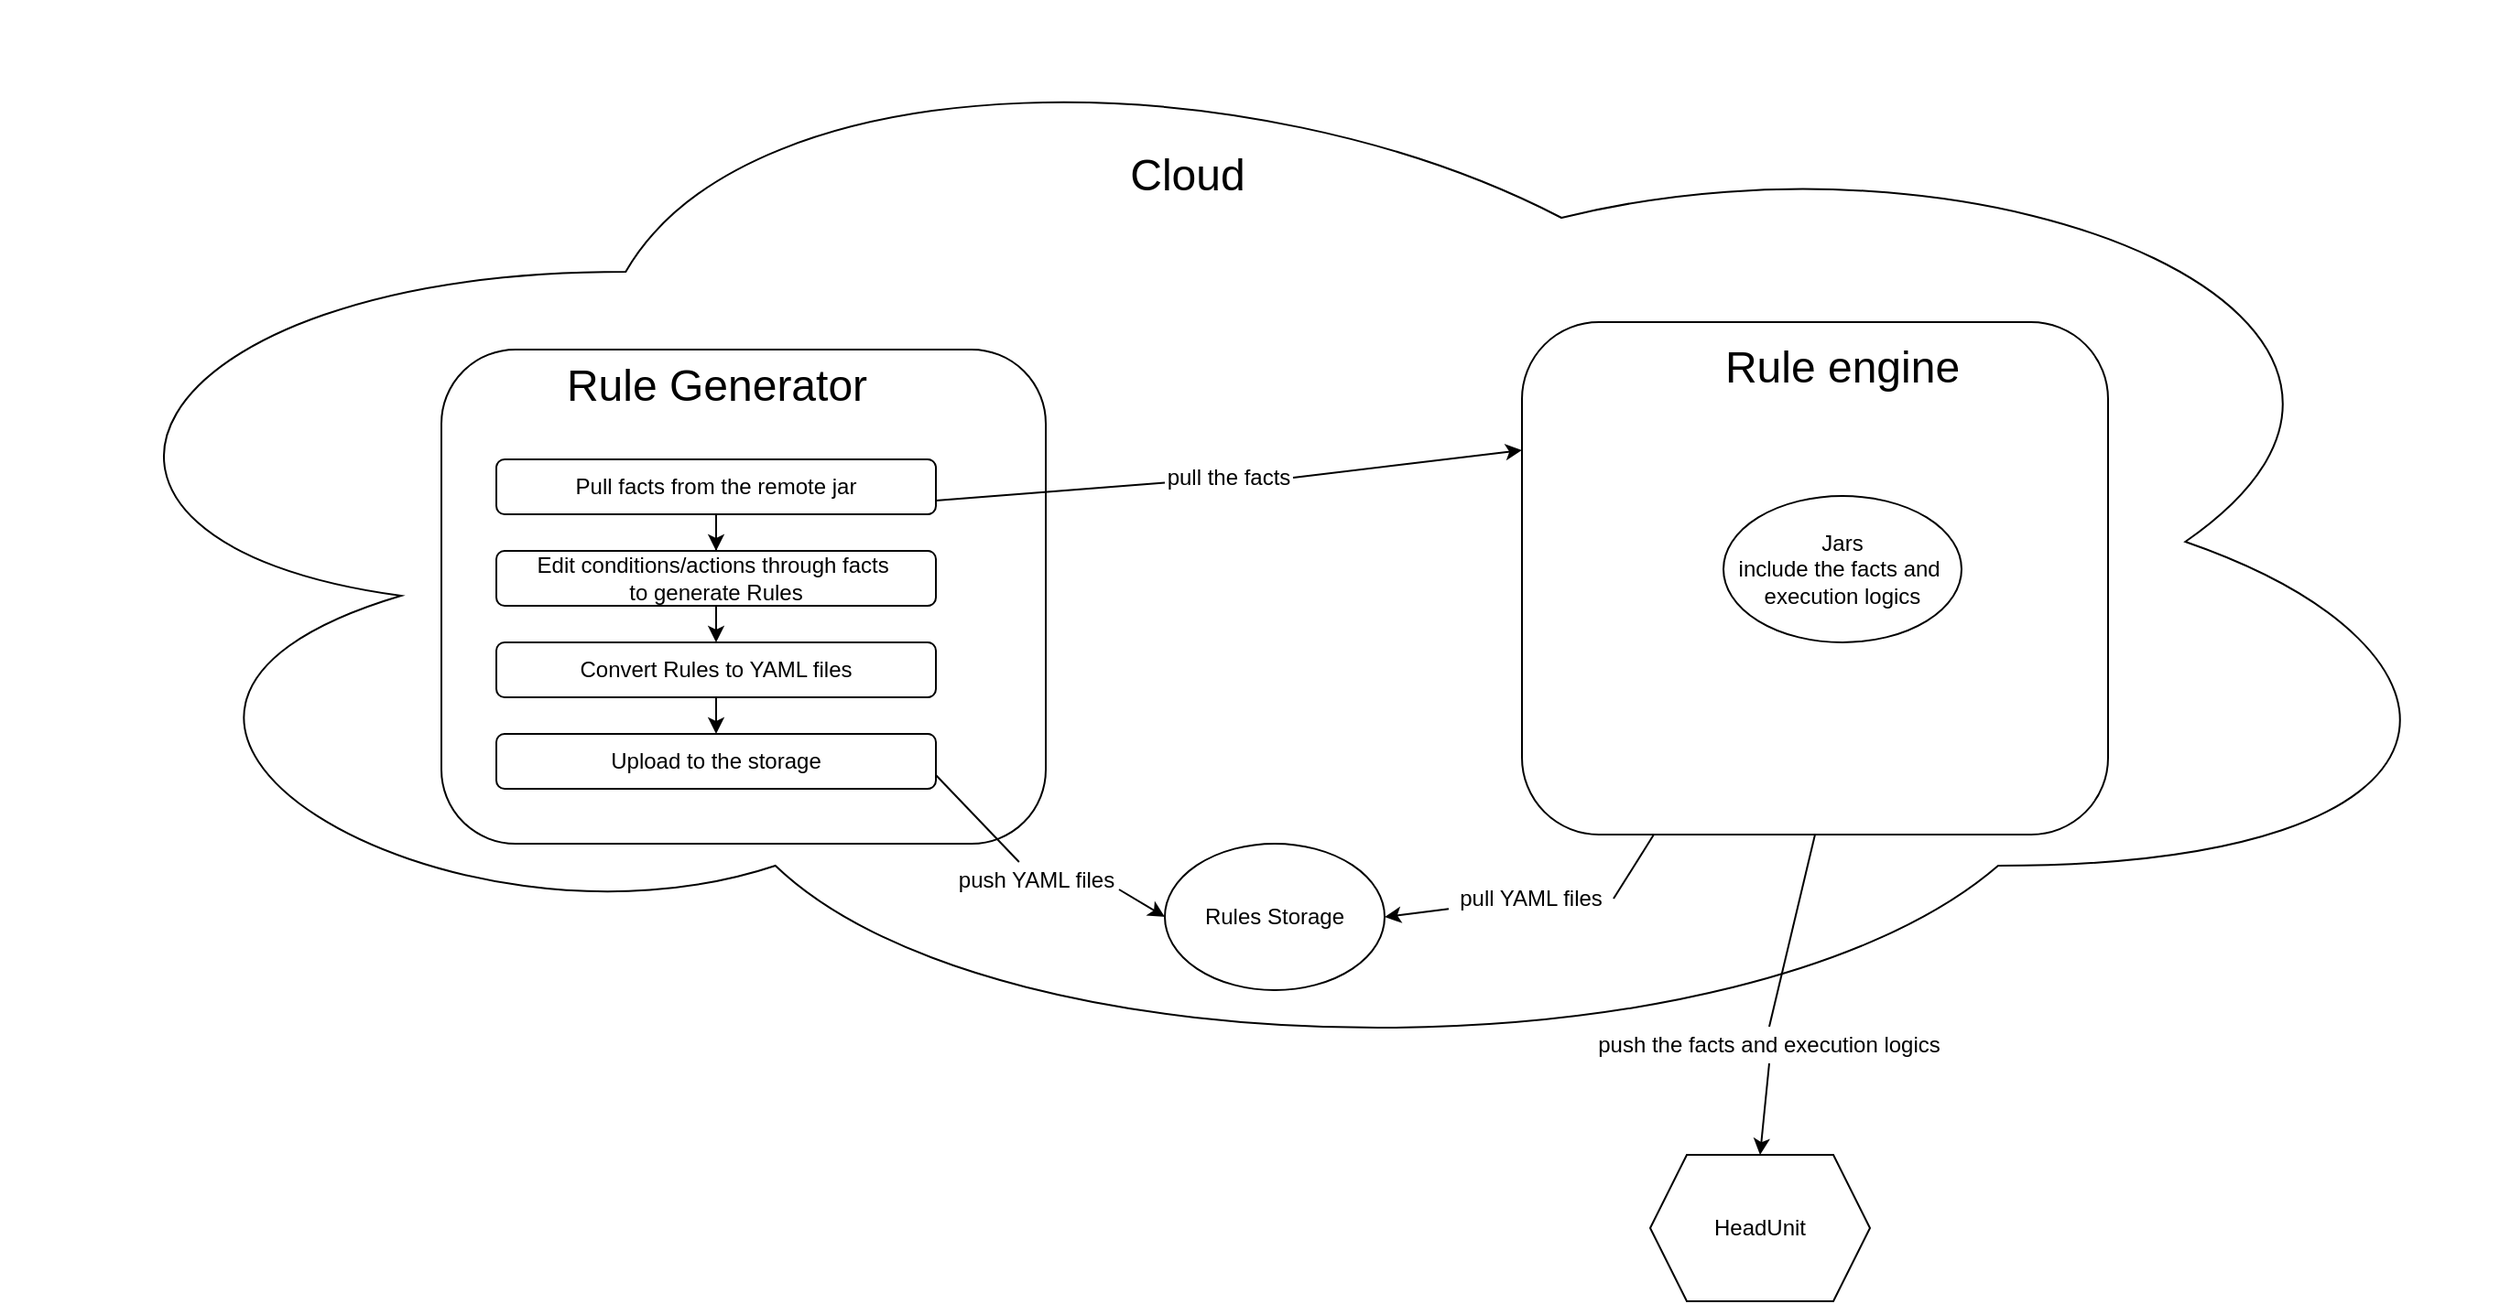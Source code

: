 <mxfile version="14.6.3" type="github">
  <diagram id="9peSq6l4eEjm_6dnP8N0" name="Page-1">
    <mxGraphModel dx="4722" dy="5443" grid="1" gridSize="10" guides="1" tooltips="1" connect="1" arrows="1" fold="1" page="1" pageScale="1" pageWidth="3300" pageHeight="4681" math="0" shadow="0">
      <root>
        <mxCell id="0" />
        <mxCell id="1" parent="0" />
        <mxCell id="ug51U8YEFD2PKiBrwO0X-4" value="HeadUnit" style="shape=hexagon;perimeter=hexagonPerimeter2;whiteSpace=wrap;html=1;fixedSize=1;" vertex="1" parent="1">
          <mxGeometry x="670" y="560" width="120" height="80" as="geometry" />
        </mxCell>
        <mxCell id="ug51U8YEFD2PKiBrwO0X-8" value="" style="ellipse;shape=cloud;whiteSpace=wrap;html=1;fillOpacity=100;" vertex="1" parent="1">
          <mxGeometry x="-230" y="-70" width="1362.5" height="590" as="geometry" />
        </mxCell>
        <mxCell id="ug51U8YEFD2PKiBrwO0X-9" value="Cloud" style="text;html=1;strokeColor=none;fillColor=none;align=center;verticalAlign=middle;whiteSpace=wrap;rounded=0;fontSize=24;" vertex="1" parent="1">
          <mxGeometry x="360" y="-10" width="115" height="70" as="geometry" />
        </mxCell>
        <mxCell id="ug51U8YEFD2PKiBrwO0X-10" value="" style="rounded=1;whiteSpace=wrap;html=1;" vertex="1" parent="1">
          <mxGeometry x="10" y="120" width="330" height="270" as="geometry" />
        </mxCell>
        <mxCell id="ug51U8YEFD2PKiBrwO0X-12" value="" style="endArrow=classic;html=1;entryX=0.5;entryY=0;entryDx=0;entryDy=0;exitX=0.5;exitY=1;exitDx=0;exitDy=0;startArrow=none;" edge="1" parent="1" source="ug51U8YEFD2PKiBrwO0X-6" target="ug51U8YEFD2PKiBrwO0X-4">
          <mxGeometry width="50" height="50" relative="1" as="geometry">
            <mxPoint x="880" y="200" as="sourcePoint" />
            <mxPoint x="690" y="641.46" as="targetPoint" />
          </mxGeometry>
        </mxCell>
        <mxCell id="ug51U8YEFD2PKiBrwO0X-6" value="push the facts and execution logics" style="text;html=1;strokeColor=none;fillColor=none;align=center;verticalAlign=middle;whiteSpace=wrap;rounded=0;" vertex="1" parent="1">
          <mxGeometry x="640" y="490" width="190" height="20" as="geometry" />
        </mxCell>
        <mxCell id="ug51U8YEFD2PKiBrwO0X-13" value="" style="endArrow=none;html=1;entryX=0.5;entryY=0;entryDx=0;entryDy=0;exitX=0.5;exitY=1;exitDx=0;exitDy=0;" edge="1" parent="1" source="ug51U8YEFD2PKiBrwO0X-43" target="ug51U8YEFD2PKiBrwO0X-6">
          <mxGeometry width="50" height="50" relative="1" as="geometry">
            <mxPoint x="880" y="200" as="sourcePoint" />
            <mxPoint x="680" y="640" as="targetPoint" />
          </mxGeometry>
        </mxCell>
        <mxCell id="ug51U8YEFD2PKiBrwO0X-27" value="" style="endArrow=classic;html=1;fontSize=12;exitX=1;exitY=0.5;exitDx=0;exitDy=0;startArrow=none;entryX=0;entryY=0.25;entryDx=0;entryDy=0;" edge="1" parent="1" source="ug51U8YEFD2PKiBrwO0X-18" target="ug51U8YEFD2PKiBrwO0X-43">
          <mxGeometry width="50" height="50" relative="1" as="geometry">
            <mxPoint x="700" y="380" as="sourcePoint" />
            <mxPoint x="750" y="330" as="targetPoint" />
          </mxGeometry>
        </mxCell>
        <mxCell id="ug51U8YEFD2PKiBrwO0X-18" value="pull the facts" style="text;html=1;strokeColor=none;fillColor=none;align=center;verticalAlign=middle;whiteSpace=wrap;rounded=0;fontSize=12;" vertex="1" parent="1">
          <mxGeometry x="405" y="180" width="70" height="20" as="geometry" />
        </mxCell>
        <mxCell id="ug51U8YEFD2PKiBrwO0X-28" value="" style="endArrow=none;html=1;fontSize=12;exitX=1;exitY=0.75;exitDx=0;exitDy=0;" edge="1" parent="1" source="ug51U8YEFD2PKiBrwO0X-34" target="ug51U8YEFD2PKiBrwO0X-18">
          <mxGeometry width="50" height="50" relative="1" as="geometry">
            <mxPoint x="620" y="135" as="sourcePoint" />
            <mxPoint x="860.023" y="138.935" as="targetPoint" />
          </mxGeometry>
        </mxCell>
        <mxCell id="ug51U8YEFD2PKiBrwO0X-29" value="&lt;span style=&quot;font-size: 24px&quot;&gt;Rule Generator&lt;/span&gt;" style="text;html=1;strokeColor=none;fillColor=none;align=center;verticalAlign=middle;whiteSpace=wrap;rounded=0;fontSize=12;" vertex="1" parent="1">
          <mxGeometry x="62.5" y="130" width="195" height="20" as="geometry" />
        </mxCell>
        <mxCell id="ug51U8YEFD2PKiBrwO0X-40" style="edgeStyle=orthogonalEdgeStyle;rounded=0;orthogonalLoop=1;jettySize=auto;html=1;exitX=0.5;exitY=1;exitDx=0;exitDy=0;entryX=0.5;entryY=0;entryDx=0;entryDy=0;fontSize=12;" edge="1" parent="1" source="ug51U8YEFD2PKiBrwO0X-30" target="ug51U8YEFD2PKiBrwO0X-39">
          <mxGeometry relative="1" as="geometry" />
        </mxCell>
        <mxCell id="ug51U8YEFD2PKiBrwO0X-30" value="Edit conditions/actions through facts&amp;nbsp;&lt;br&gt;to generate Rules" style="rounded=1;whiteSpace=wrap;html=1;fontSize=12;" vertex="1" parent="1">
          <mxGeometry x="40" y="230" width="240" height="30" as="geometry" />
        </mxCell>
        <mxCell id="ug51U8YEFD2PKiBrwO0X-35" value="" style="edgeStyle=orthogonalEdgeStyle;rounded=0;orthogonalLoop=1;jettySize=auto;html=1;fontSize=12;" edge="1" parent="1" source="ug51U8YEFD2PKiBrwO0X-34" target="ug51U8YEFD2PKiBrwO0X-30">
          <mxGeometry relative="1" as="geometry" />
        </mxCell>
        <mxCell id="ug51U8YEFD2PKiBrwO0X-34" value="Pull facts from the remote jar" style="rounded=1;whiteSpace=wrap;html=1;fontSize=12;" vertex="1" parent="1">
          <mxGeometry x="40" y="180" width="240" height="30" as="geometry" />
        </mxCell>
        <mxCell id="ug51U8YEFD2PKiBrwO0X-42" style="edgeStyle=orthogonalEdgeStyle;rounded=0;orthogonalLoop=1;jettySize=auto;html=1;exitX=0.5;exitY=1;exitDx=0;exitDy=0;entryX=0.5;entryY=0;entryDx=0;entryDy=0;fontSize=12;" edge="1" parent="1" source="ug51U8YEFD2PKiBrwO0X-39" target="ug51U8YEFD2PKiBrwO0X-41">
          <mxGeometry relative="1" as="geometry" />
        </mxCell>
        <mxCell id="ug51U8YEFD2PKiBrwO0X-39" value="Convert Rules to YAML files" style="rounded=1;whiteSpace=wrap;html=1;fontSize=12;" vertex="1" parent="1">
          <mxGeometry x="40" y="280" width="240" height="30" as="geometry" />
        </mxCell>
        <mxCell id="ug51U8YEFD2PKiBrwO0X-41" value="Upload to the storage" style="rounded=1;whiteSpace=wrap;html=1;fontSize=12;" vertex="1" parent="1">
          <mxGeometry x="40" y="330" width="240" height="30" as="geometry" />
        </mxCell>
        <mxCell id="ug51U8YEFD2PKiBrwO0X-43" value="" style="rounded=1;whiteSpace=wrap;html=1;fontSize=12;" vertex="1" parent="1">
          <mxGeometry x="600" y="105" width="320" height="280" as="geometry" />
        </mxCell>
        <mxCell id="ug51U8YEFD2PKiBrwO0X-44" value="Rule engine" style="text;html=1;strokeColor=none;fillColor=none;align=center;verticalAlign=middle;whiteSpace=wrap;rounded=0;fontSize=24;" vertex="1" parent="1">
          <mxGeometry x="650" y="120" width="250" height="20" as="geometry" />
        </mxCell>
        <mxCell id="ug51U8YEFD2PKiBrwO0X-45" value="Jars&lt;br&gt;include the facts and&amp;nbsp;&lt;br&gt;execution logics" style="ellipse;whiteSpace=wrap;html=1;" vertex="1" parent="1">
          <mxGeometry x="710" y="200" width="130" height="80" as="geometry" />
        </mxCell>
        <mxCell id="ug51U8YEFD2PKiBrwO0X-49" value="" style="endArrow=classic;html=1;fontSize=24;exitX=1;exitY=0.75;exitDx=0;exitDy=0;startArrow=none;entryX=0;entryY=0.5;entryDx=0;entryDy=0;" edge="1" parent="1" source="ug51U8YEFD2PKiBrwO0X-50" target="ug51U8YEFD2PKiBrwO0X-53">
          <mxGeometry width="50" height="50" relative="1" as="geometry">
            <mxPoint x="460" y="330" as="sourcePoint" />
            <mxPoint x="510" y="280" as="targetPoint" />
          </mxGeometry>
        </mxCell>
        <mxCell id="ug51U8YEFD2PKiBrwO0X-50" value="push YAML files" style="text;html=1;strokeColor=none;fillColor=none;align=center;verticalAlign=middle;whiteSpace=wrap;rounded=0;fontSize=12;" vertex="1" parent="1">
          <mxGeometry x="290" y="400" width="90" height="20" as="geometry" />
        </mxCell>
        <mxCell id="ug51U8YEFD2PKiBrwO0X-51" value="" style="endArrow=none;html=1;fontSize=24;exitX=1;exitY=0.75;exitDx=0;exitDy=0;" edge="1" parent="1" source="ug51U8YEFD2PKiBrwO0X-41" target="ug51U8YEFD2PKiBrwO0X-50">
          <mxGeometry width="50" height="50" relative="1" as="geometry">
            <mxPoint x="280" y="352.5" as="sourcePoint" />
            <mxPoint x="600" y="280.833" as="targetPoint" />
          </mxGeometry>
        </mxCell>
        <mxCell id="ug51U8YEFD2PKiBrwO0X-53" value="Rules Storage" style="ellipse;whiteSpace=wrap;html=1;fontSize=12;" vertex="1" parent="1">
          <mxGeometry x="405" y="390" width="120" height="80" as="geometry" />
        </mxCell>
        <mxCell id="ug51U8YEFD2PKiBrwO0X-54" value="" style="endArrow=classic;html=1;fontSize=12;entryX=1;entryY=0.5;entryDx=0;entryDy=0;startArrow=none;" edge="1" parent="1" source="ug51U8YEFD2PKiBrwO0X-55" target="ug51U8YEFD2PKiBrwO0X-53">
          <mxGeometry width="50" height="50" relative="1" as="geometry">
            <mxPoint x="460" y="220" as="sourcePoint" />
            <mxPoint x="510" y="170" as="targetPoint" />
          </mxGeometry>
        </mxCell>
        <mxCell id="ug51U8YEFD2PKiBrwO0X-55" value="pull YAML files" style="text;html=1;strokeColor=none;fillColor=none;align=center;verticalAlign=middle;whiteSpace=wrap;rounded=0;fontSize=12;" vertex="1" parent="1">
          <mxGeometry x="560" y="410" width="90" height="20" as="geometry" />
        </mxCell>
        <mxCell id="ug51U8YEFD2PKiBrwO0X-56" value="" style="endArrow=none;html=1;fontSize=12;entryX=1;entryY=0.5;entryDx=0;entryDy=0;" edge="1" parent="1" source="ug51U8YEFD2PKiBrwO0X-43" target="ug51U8YEFD2PKiBrwO0X-55">
          <mxGeometry width="50" height="50" relative="1" as="geometry">
            <mxPoint x="600" y="370.957" as="sourcePoint" />
            <mxPoint x="525" y="430" as="targetPoint" />
          </mxGeometry>
        </mxCell>
      </root>
    </mxGraphModel>
  </diagram>
</mxfile>
